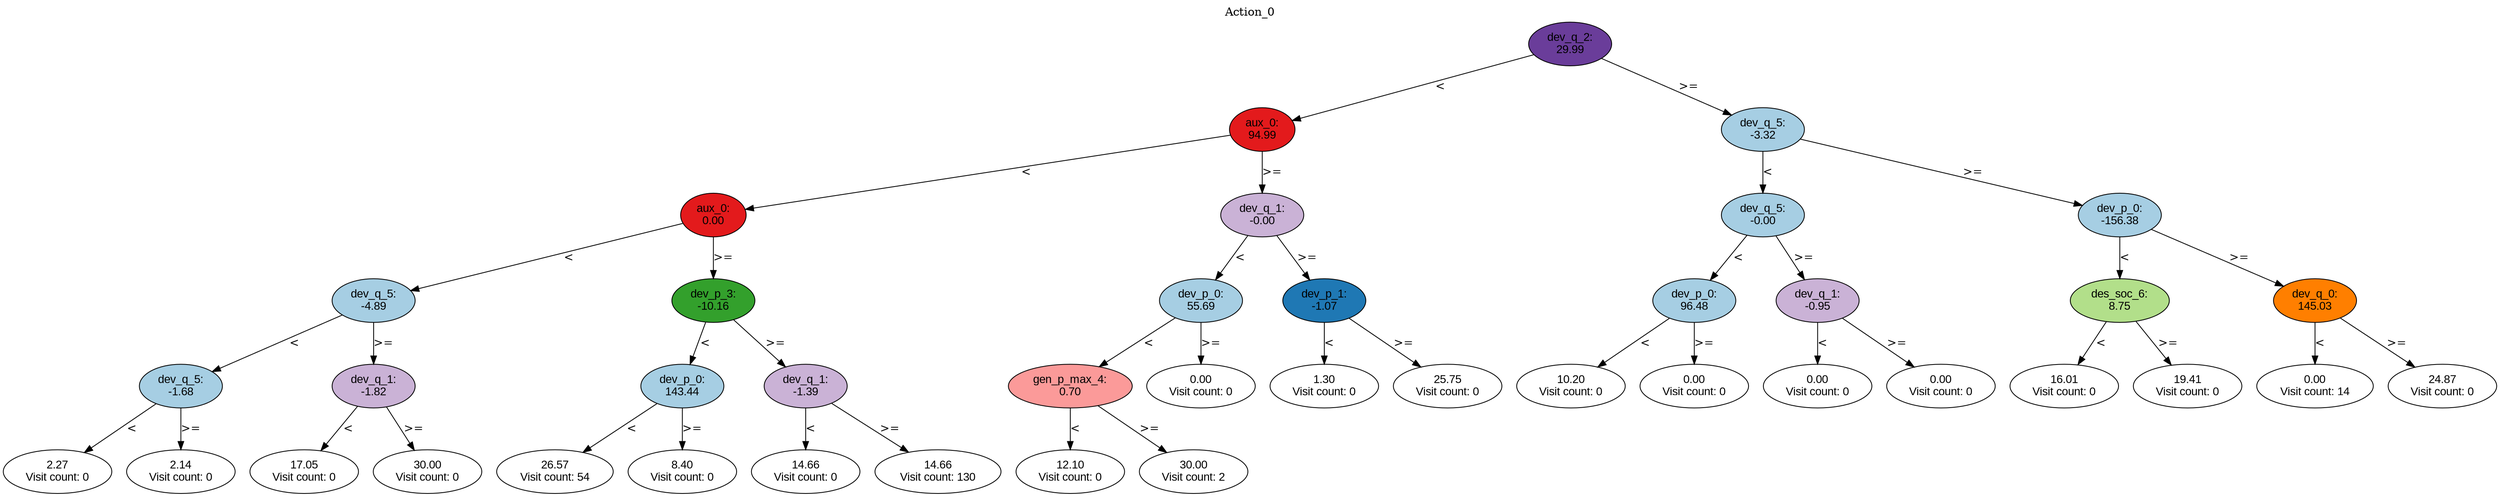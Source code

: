 digraph BST {
    node [fontname="Arial" style=filled colorscheme=paired12];
    0 [ label = "dev_q_2:
29.99" fillcolor=10];
    1 [ label = "aux_0:
94.99" fillcolor=6];
    2 [ label = "aux_0:
0.00" fillcolor=6];
    3 [ label = "dev_q_5:
-4.89" fillcolor=1];
    4 [ label = "dev_q_5:
-1.68" fillcolor=1];
    5 [ label = "2.27
Visit count: 0" fillcolor=white];
    6 [ label = "2.14
Visit count: 0" fillcolor=white];
    7 [ label = "dev_q_1:
-1.82" fillcolor=9];
    8 [ label = "17.05
Visit count: 0" fillcolor=white];
    9 [ label = "30.00
Visit count: 0" fillcolor=white];
    10 [ label = "dev_p_3:
-10.16" fillcolor=4];
    11 [ label = "dev_p_0:
143.44" fillcolor=1];
    12 [ label = "26.57
Visit count: 54" fillcolor=white];
    13 [ label = "8.40
Visit count: 0" fillcolor=white];
    14 [ label = "dev_q_1:
-1.39" fillcolor=9];
    15 [ label = "14.66
Visit count: 0" fillcolor=white];
    16 [ label = "14.66
Visit count: 130" fillcolor=white];
    17 [ label = "dev_q_1:
-0.00" fillcolor=9];
    18 [ label = "dev_p_0:
55.69" fillcolor=1];
    19 [ label = "gen_p_max_4:
0.70" fillcolor=5];
    20 [ label = "12.10
Visit count: 0" fillcolor=white];
    21 [ label = "30.00
Visit count: 2" fillcolor=white];
    22 [ label = "0.00
Visit count: 0" fillcolor=white];
    23 [ label = "dev_p_1:
-1.07" fillcolor=2];
    24 [ label = "1.30
Visit count: 0" fillcolor=white];
    25 [ label = "25.75
Visit count: 0" fillcolor=white];
    26 [ label = "dev_q_5:
-3.32" fillcolor=1];
    27 [ label = "dev_q_5:
-0.00" fillcolor=1];
    28 [ label = "dev_p_0:
96.48" fillcolor=1];
    29 [ label = "10.20
Visit count: 0" fillcolor=white];
    30 [ label = "0.00
Visit count: 0" fillcolor=white];
    31 [ label = "dev_q_1:
-0.95" fillcolor=9];
    32 [ label = "0.00
Visit count: 0" fillcolor=white];
    33 [ label = "0.00
Visit count: 0" fillcolor=white];
    34 [ label = "dev_p_0:
-156.38" fillcolor=1];
    35 [ label = "des_soc_6:
8.75" fillcolor=3];
    36 [ label = "16.01
Visit count: 0" fillcolor=white];
    37 [ label = "19.41
Visit count: 0" fillcolor=white];
    38 [ label = "dev_q_0:
145.03" fillcolor=8];
    39 [ label = "0.00
Visit count: 14" fillcolor=white];
    40 [ label = "24.87
Visit count: 0" fillcolor=white];

    0  -> 1[ label = "<"];
    0  -> 26[ label = ">="];
    1  -> 2[ label = "<"];
    1  -> 17[ label = ">="];
    2  -> 3[ label = "<"];
    2  -> 10[ label = ">="];
    3  -> 4[ label = "<"];
    3  -> 7[ label = ">="];
    4  -> 5[ label = "<"];
    4  -> 6[ label = ">="];
    7  -> 8[ label = "<"];
    7  -> 9[ label = ">="];
    10  -> 11[ label = "<"];
    10  -> 14[ label = ">="];
    11  -> 12[ label = "<"];
    11  -> 13[ label = ">="];
    14  -> 15[ label = "<"];
    14  -> 16[ label = ">="];
    17  -> 18[ label = "<"];
    17  -> 23[ label = ">="];
    18  -> 19[ label = "<"];
    18  -> 22[ label = ">="];
    19  -> 20[ label = "<"];
    19  -> 21[ label = ">="];
    23  -> 24[ label = "<"];
    23  -> 25[ label = ">="];
    26  -> 27[ label = "<"];
    26  -> 34[ label = ">="];
    27  -> 28[ label = "<"];
    27  -> 31[ label = ">="];
    28  -> 29[ label = "<"];
    28  -> 30[ label = ">="];
    31  -> 32[ label = "<"];
    31  -> 33[ label = ">="];
    34  -> 35[ label = "<"];
    34  -> 38[ label = ">="];
    35  -> 36[ label = "<"];
    35  -> 37[ label = ">="];
    38  -> 39[ label = "<"];
    38  -> 40[ label = ">="];

    labelloc="t";
    label="Action_0";
}